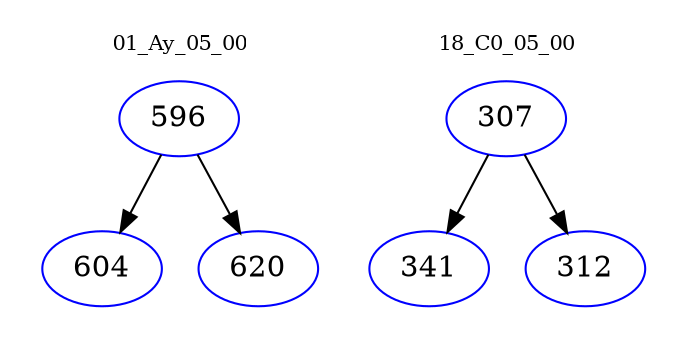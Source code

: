 digraph{
subgraph cluster_0 {
color = white
label = "01_Ay_05_00";
fontsize=10;
T0_596 [label="596", color="blue"]
T0_596 -> T0_604 [color="black"]
T0_604 [label="604", color="blue"]
T0_596 -> T0_620 [color="black"]
T0_620 [label="620", color="blue"]
}
subgraph cluster_1 {
color = white
label = "18_C0_05_00";
fontsize=10;
T1_307 [label="307", color="blue"]
T1_307 -> T1_341 [color="black"]
T1_341 [label="341", color="blue"]
T1_307 -> T1_312 [color="black"]
T1_312 [label="312", color="blue"]
}
}
